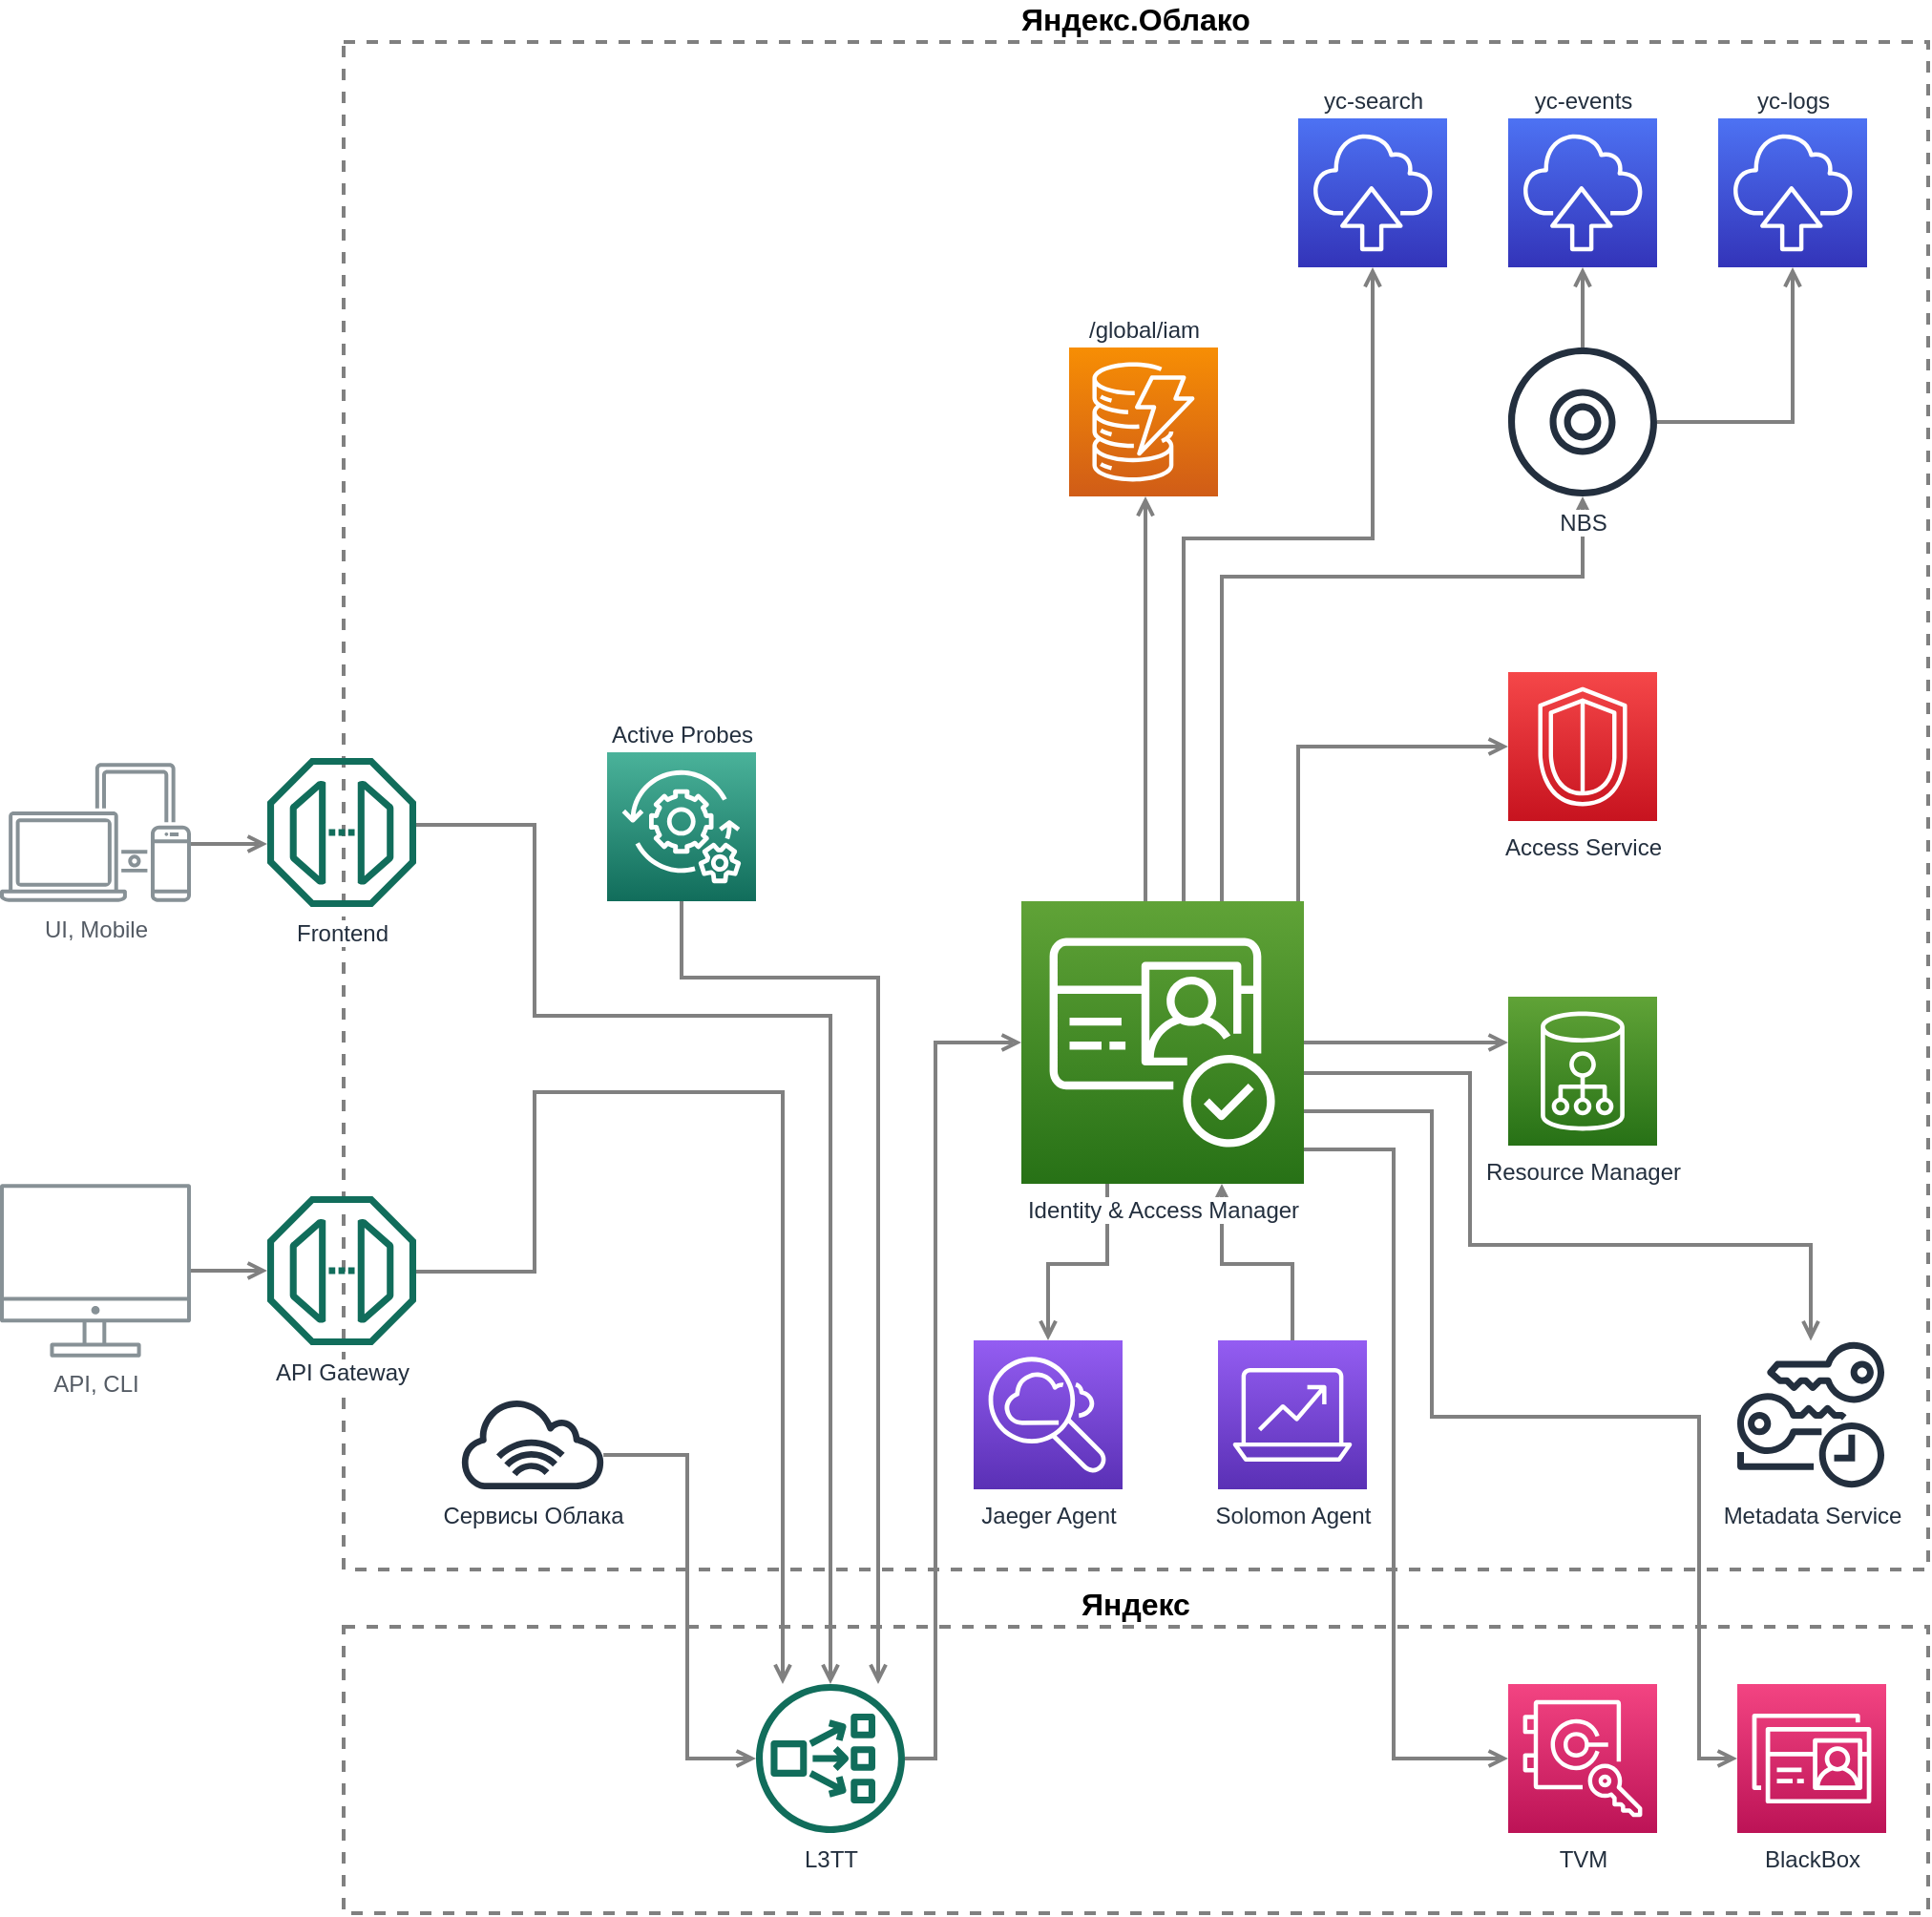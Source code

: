 <mxfile version="12.7.0" type="device"><diagram id="Ht1M8jgEwFfnCIfOTk4-" name="Page-1"><mxGraphModel dx="2524" dy="1579" grid="1" gridSize="10" guides="1" tooltips="1" connect="1" arrows="1" fold="1" page="1" pageScale="1" pageWidth="1169" pageHeight="827" math="0" shadow="0"><root><mxCell id="0"/><mxCell id="1" parent="0"/><mxCell id="xaTdrECoSGB3_0b03LoP-50" value="&lt;div style=&quot;font-size: 16px;&quot;&gt;Яндекс.Облако&lt;/div&gt;" style="rounded=0;whiteSpace=wrap;html=1;strokeColor=#808080;strokeWidth=2;fillColor=none;gradientColor=#F34482;dashed=1;labelPosition=center;verticalLabelPosition=top;align=center;verticalAlign=bottom;fontSize=16;fontStyle=1" parent="1" vertex="1"><mxGeometry x="150" y="-340" width="830" height="800" as="geometry"/></mxCell><mxCell id="DNAT5pS3erkHpioKnc6O-41" value="Resource Manager" style="outlineConnect=0;fontColor=#232F3E;gradientColor=#60A337;gradientDirection=north;fillColor=#277116;strokeColor=#ffffff;dashed=0;verticalLabelPosition=bottom;verticalAlign=top;align=center;html=1;fontSize=12;fontStyle=0;aspect=fixed;shape=mxgraph.aws4.resourceIcon;resIcon=mxgraph.aws4.cloud_directory;" parent="1" vertex="1"><mxGeometry x="760" y="160" width="78" height="78" as="geometry"/></mxCell><mxCell id="DNAT5pS3erkHpioKnc6O-38" value="&lt;div style=&quot;font-size: 16px&quot;&gt;Яндекс&lt;/div&gt;" style="rounded=0;whiteSpace=wrap;html=1;strokeColor=#808080;strokeWidth=2;fillColor=none;gradientColor=#F34482;dashed=1;labelPosition=center;verticalLabelPosition=top;align=center;verticalAlign=bottom;fontSize=16;fontStyle=1" parent="1" vertex="1"><mxGeometry x="150" y="490" width="830" height="150" as="geometry"/></mxCell><mxCell id="DNAT5pS3erkHpioKnc6O-37" value="" style="edgeStyle=orthogonalEdgeStyle;html=1;endArrow=open;elbow=vertical;startArrow=none;startFill=0;strokeColor=#808080;rounded=0;strokeWidth=2;endFill=0;" parent="1" source="DNAT5pS3erkHpioKnc6O-33" edge="1"><mxGeometry width="100" relative="1" as="geometry"><mxPoint x="510" y="350" as="sourcePoint"/><mxPoint x="610" y="258" as="targetPoint"/><Array as="points"><mxPoint x="647" y="300"/><mxPoint x="610" y="300"/></Array></mxGeometry></mxCell><mxCell id="DNAT5pS3erkHpioKnc6O-36" value="" style="edgeStyle=orthogonalEdgeStyle;html=1;endArrow=none;elbow=vertical;startArrow=open;startFill=0;strokeColor=#808080;rounded=0;strokeWidth=2;endFill=0;" parent="1" source="DNAT5pS3erkHpioKnc6O-34" edge="1"><mxGeometry width="100" relative="1" as="geometry"><mxPoint x="809" y="350" as="sourcePoint"/><mxPoint x="550" y="258" as="targetPoint"/><Array as="points"><mxPoint x="519" y="300"/><mxPoint x="550" y="300"/></Array></mxGeometry></mxCell><mxCell id="DNAT5pS3erkHpioKnc6O-11" value="" style="edgeStyle=orthogonalEdgeStyle;html=1;endArrow=none;elbow=vertical;startArrow=open;startFill=0;strokeColor=#808080;rounded=0;strokeWidth=2;endFill=0;" parent="1" source="DNAT5pS3erkHpioKnc6O-27" target="DNAT5pS3erkHpioKnc6O-10" edge="1"><mxGeometry width="100" relative="1" as="geometry"><mxPoint x="610" y="389" as="sourcePoint"/><mxPoint x="503" y="240" as="targetPoint"/><Array as="points"><mxPoint x="330" y="559"/><mxPoint x="330" y="400"/></Array></mxGeometry></mxCell><mxCell id="xaTdrECoSGB3_0b03LoP-44" value="" style="html=1;endArrow=none;elbow=vertical;startArrow=open;startFill=0;strokeColor=#808080;strokeWidth=2;endFill=0;rounded=0;edgeStyle=orthogonalEdgeStyle;" parent="1" source="DNAT5pS3erkHpioKnc6O-27" target="xaTdrECoSGB3_0b03LoP-23" edge="1"><mxGeometry width="100" relative="1" as="geometry"><mxPoint x="1040" y="264.075" as="sourcePoint"/><mxPoint x="780" y="380" as="targetPoint"/><Array as="points"><mxPoint x="430" y="150"/><mxPoint x="327" y="150"/></Array></mxGeometry></mxCell><mxCell id="UEzPUAAOIrF-is8g5C7q-109" value="API, CLI" style="outlineConnect=0;gradientColor=none;fontColor=#545B64;strokeColor=none;fillColor=#879196;dashed=0;verticalLabelPosition=bottom;verticalAlign=top;align=center;html=1;fontSize=12;fontStyle=0;aspect=fixed;shape=mxgraph.aws4.illustration_desktop;pointerEvents=1;labelBackgroundColor=#ffffff;" parent="1" vertex="1"><mxGeometry x="-30" y="258" width="100" height="91" as="geometry"/></mxCell><mxCell id="xaTdrECoSGB3_0b03LoP-2" value="UI, Mobile" style="outlineConnect=0;gradientColor=none;fontColor=#545B64;strokeColor=none;fillColor=#879196;dashed=0;verticalLabelPosition=bottom;verticalAlign=top;align=center;html=1;fontSize=12;fontStyle=0;aspect=fixed;shape=mxgraph.aws4.illustration_devices;pointerEvents=1" parent="1" vertex="1"><mxGeometry x="-30" y="37.5" width="100" height="73" as="geometry"/></mxCell><mxCell id="xaTdrECoSGB3_0b03LoP-3" value="/global/iam" style="outlineConnect=0;fontColor=#232F3E;gradientColor=#F78E04;gradientDirection=north;fillColor=#D05C17;strokeColor=#ffffff;dashed=0;verticalLabelPosition=top;verticalAlign=bottom;align=center;html=1;fontSize=12;fontStyle=0;aspect=fixed;shape=mxgraph.aws4.resourceIcon;resIcon=mxgraph.aws4.dynamodb;labelPosition=center;" parent="1" vertex="1"><mxGeometry x="530" y="-180" width="78" height="78" as="geometry"/></mxCell><mxCell id="xaTdrECoSGB3_0b03LoP-9" value="Access Service" style="outlineConnect=0;fontColor=#232F3E;gradientColor=#F54749;gradientDirection=north;fillColor=#C7131F;strokeColor=#ffffff;dashed=0;verticalLabelPosition=bottom;verticalAlign=top;align=center;html=1;fontSize=12;fontStyle=0;aspect=fixed;shape=mxgraph.aws4.resourceIcon;resIcon=mxgraph.aws4.security_identity_and_compliance;" parent="1" vertex="1"><mxGeometry x="760" y="-10" width="78" height="78" as="geometry"/></mxCell><mxCell id="xaTdrECoSGB3_0b03LoP-35" value="" style="edgeStyle=orthogonalEdgeStyle;html=1;endArrow=none;elbow=vertical;startArrow=open;startFill=0;strokeColor=#808080;rounded=0;strokeWidth=2;endFill=0;" parent="1" source="xaTdrECoSGB3_0b03LoP-3" edge="1"><mxGeometry width="100" relative="1" as="geometry"><mxPoint x="650" y="20" as="sourcePoint"/><mxPoint x="570" y="110" as="targetPoint"/><Array as="points"><mxPoint x="570" y="20"/><mxPoint x="570" y="20"/></Array></mxGeometry></mxCell><mxCell id="xaTdrECoSGB3_0b03LoP-56" value="" style="edgeStyle=orthogonalEdgeStyle;html=1;endArrow=none;elbow=vertical;startArrow=open;startFill=0;strokeColor=#808080;rounded=0;strokeWidth=2;endFill=0;" parent="1" target="xaTdrECoSGB3_0b03LoP-2" edge="1"><mxGeometry width="100" relative="1" as="geometry"><mxPoint x="110" y="80" as="sourcePoint"/><mxPoint x="-130" y="103" as="targetPoint"/><Array as="points"><mxPoint x="80" y="80"/><mxPoint x="80" y="80"/></Array></mxGeometry></mxCell><mxCell id="xaTdrECoSGB3_0b03LoP-57" value="" style="edgeStyle=orthogonalEdgeStyle;html=1;endArrow=none;elbow=vertical;startArrow=open;startFill=0;strokeColor=#808080;rounded=0;strokeWidth=2;endFill=0;" parent="1" source="DNAT5pS3erkHpioKnc6O-23" target="UEzPUAAOIrF-is8g5C7q-109" edge="1"><mxGeometry width="100" relative="1" as="geometry"><mxPoint x="110" y="303.5" as="sourcePoint"/><mxPoint x="41" y="472" as="targetPoint"/><Array as="points"/></mxGeometry></mxCell><mxCell id="xaTdrECoSGB3_0b03LoP-59" value="" style="edgeStyle=orthogonalEdgeStyle;html=1;endArrow=none;elbow=vertical;startArrow=open;startFill=0;strokeColor=#808080;rounded=0;strokeWidth=2;endFill=0;" parent="1" source="DNAT5pS3erkHpioKnc6O-27" edge="1"><mxGeometry width="100" relative="1" as="geometry"><mxPoint x="380" y="162" as="sourcePoint"/><mxPoint x="188" y="70" as="targetPoint"/><Array as="points"><mxPoint x="405" y="170"/><mxPoint x="250" y="170"/><mxPoint x="250" y="70"/></Array></mxGeometry></mxCell><mxCell id="xaTdrECoSGB3_0b03LoP-64" value="" style="edgeStyle=orthogonalEdgeStyle;html=1;endArrow=none;elbow=vertical;startArrow=open;startFill=0;strokeColor=#808080;rounded=0;strokeWidth=2;endFill=0;" parent="1" source="DNAT5pS3erkHpioKnc6O-27" edge="1"><mxGeometry width="100" relative="1" as="geometry"><mxPoint x="390" y="290" as="sourcePoint"/><mxPoint x="188" y="304" as="targetPoint"/><Array as="points"><mxPoint x="380" y="210"/><mxPoint x="250" y="210"/><mxPoint x="250" y="304"/></Array></mxGeometry></mxCell><mxCell id="xaTdrECoSGB3_0b03LoP-23" value="Active Probes" style="outlineConnect=0;fontColor=#232F3E;gradientColor=#4AB29A;gradientDirection=north;fillColor=#116D5B;strokeColor=#ffffff;dashed=0;verticalLabelPosition=top;verticalAlign=bottom;align=center;html=1;fontSize=12;fontStyle=0;aspect=fixed;shape=mxgraph.aws4.resourceIcon;resIcon=mxgraph.aws4.managed_services;labelBackgroundColor=#ffffff;labelPosition=center;" parent="1" vertex="1"><mxGeometry x="288" y="32" width="78" height="78" as="geometry"/></mxCell><mxCell id="DNAT5pS3erkHpioKnc6O-6" value="" style="edgeStyle=orthogonalEdgeStyle;html=1;endArrow=none;elbow=vertical;startArrow=open;startFill=0;strokeColor=#808080;rounded=0;strokeWidth=2;endFill=0;" parent="1" edge="1" target="DNAT5pS3erkHpioKnc6O-40" source="DNAT5pS3erkHpioKnc6O-41"><mxGeometry width="100" relative="1" as="geometry"><mxPoint x="760" y="199" as="sourcePoint"/><mxPoint x="653" y="199" as="targetPoint"/><Array as="points"><mxPoint x="740" y="184"/><mxPoint x="740" y="184"/></Array></mxGeometry></mxCell><mxCell id="DNAT5pS3erkHpioKnc6O-8" value="" style="edgeStyle=orthogonalEdgeStyle;html=1;endArrow=none;elbow=vertical;startArrow=open;startFill=0;strokeColor=#808080;rounded=0;strokeWidth=2;endFill=0;" parent="1" source="xaTdrECoSGB3_0b03LoP-9" edge="1" target="DNAT5pS3erkHpioKnc6O-40"><mxGeometry width="100" relative="1" as="geometry"><mxPoint x="979" y="160" as="sourcePoint"/><mxPoint x="640" y="110" as="targetPoint"/><Array as="points"><mxPoint x="650" y="29"/></Array></mxGeometry></mxCell><mxCell id="DNAT5pS3erkHpioKnc6O-10" value="Сервисы Облака" style="outlineConnect=0;fontColor=#232F3E;gradientColor=none;fillColor=#232F3E;strokeColor=none;dashed=0;verticalLabelPosition=bottom;verticalAlign=top;align=center;html=1;fontSize=12;fontStyle=0;aspect=fixed;pointerEvents=1;shape=mxgraph.aws4.internet_alt1;" parent="1" vertex="1"><mxGeometry x="210" y="370" width="78" height="48" as="geometry"/></mxCell><mxCell id="DNAT5pS3erkHpioKnc6O-22" value="Frontend" style="outlineConnect=0;fontColor=#232F3E;gradientColor=none;fillColor=#116D5B;strokeColor=none;dashed=0;verticalLabelPosition=bottom;verticalAlign=top;align=center;html=1;fontSize=12;fontStyle=0;aspect=fixed;pointerEvents=1;shape=mxgraph.aws4.endpoint;labelBackgroundColor=#ffffff;" parent="1" vertex="1"><mxGeometry x="110" y="35" width="78" height="78" as="geometry"/></mxCell><mxCell id="DNAT5pS3erkHpioKnc6O-23" value="API Gateway" style="outlineConnect=0;fontColor=#232F3E;gradientColor=none;fillColor=#116D5B;strokeColor=none;dashed=0;verticalLabelPosition=bottom;verticalAlign=top;align=center;html=1;fontSize=12;fontStyle=0;aspect=fixed;pointerEvents=1;shape=mxgraph.aws4.endpoint;labelBackgroundColor=#ffffff;" parent="1" vertex="1"><mxGeometry x="110" y="264.5" width="78" height="78" as="geometry"/></mxCell><mxCell id="DNAT5pS3erkHpioKnc6O-27" value="L3TT" style="outlineConnect=0;fontColor=#232F3E;gradientColor=none;fillColor=#116D5B;strokeColor=none;dashed=0;verticalLabelPosition=bottom;verticalAlign=top;align=center;html=1;fontSize=12;fontStyle=0;aspect=fixed;pointerEvents=1;shape=mxgraph.aws4.network_load_balancer;labelBackgroundColor=#ffffff;" parent="1" vertex="1"><mxGeometry x="366" y="520" width="78" height="78" as="geometry"/></mxCell><mxCell id="DNAT5pS3erkHpioKnc6O-29" value="" style="edgeStyle=orthogonalEdgeStyle;html=1;endArrow=none;elbow=vertical;startArrow=open;startFill=0;strokeColor=#808080;rounded=0;strokeWidth=2;endFill=0;" parent="1" target="DNAT5pS3erkHpioKnc6O-27" edge="1"><mxGeometry width="100" relative="1" as="geometry"><mxPoint x="505" y="184" as="sourcePoint"/><mxPoint x="30" y="90" as="targetPoint"/><Array as="points"><mxPoint x="460" y="184"/><mxPoint x="460" y="559"/></Array></mxGeometry></mxCell><mxCell id="DNAT5pS3erkHpioKnc6O-33" value="Solomon Agent" style="outlineConnect=0;fontColor=#232F3E;gradientColor=#945DF2;gradientDirection=north;fillColor=#5A30B5;strokeColor=#ffffff;dashed=0;verticalLabelPosition=bottom;verticalAlign=top;align=center;html=1;fontSize=12;fontStyle=0;aspect=fixed;shape=mxgraph.aws4.resourceIcon;resIcon=mxgraph.aws4.analytics;labelBackgroundColor=#ffffff;" parent="1" vertex="1"><mxGeometry x="608" y="340" width="78" height="78" as="geometry"/></mxCell><mxCell id="DNAT5pS3erkHpioKnc6O-34" value="Jaeger Agent" style="outlineConnect=0;fontColor=#232F3E;gradientColor=#945DF2;gradientDirection=north;fillColor=#5A30B5;strokeColor=#ffffff;dashed=0;verticalLabelPosition=bottom;verticalAlign=top;align=center;html=1;fontSize=12;fontStyle=0;aspect=fixed;shape=mxgraph.aws4.resourceIcon;resIcon=mxgraph.aws4.cloudsearch;labelBackgroundColor=#ffffff;" parent="1" vertex="1"><mxGeometry x="480" y="340" width="78" height="78" as="geometry"/></mxCell><mxCell id="DNAT5pS3erkHpioKnc6O-40" value="Identity &amp;amp; Access Manager" style="outlineConnect=0;fontColor=#232F3E;gradientColor=#60A337;gradientDirection=north;fillColor=#277116;strokeColor=#ffffff;dashed=0;verticalLabelPosition=bottom;verticalAlign=top;align=center;html=1;fontSize=12;fontStyle=0;aspect=fixed;shape=mxgraph.aws4.resourceIcon;resIcon=mxgraph.aws4.cognito;labelBackgroundColor=#ffffff;" parent="1" vertex="1"><mxGeometry x="505" y="110" width="148" height="148" as="geometry"/></mxCell><mxCell id="DNAT5pS3erkHpioKnc6O-43" value="TVM" style="outlineConnect=0;fontColor=#232F3E;gradientColor=#F34482;gradientDirection=north;fillColor=#BC1356;strokeColor=#ffffff;dashed=0;verticalLabelPosition=bottom;verticalAlign=top;align=center;html=1;fontSize=12;fontStyle=0;aspect=fixed;shape=mxgraph.aws4.resourceIcon;resIcon=mxgraph.aws4.cloudhsm;labelBackgroundColor=#ffffff;" parent="1" vertex="1"><mxGeometry x="760" y="520" width="78" height="78" as="geometry"/></mxCell><mxCell id="DNAT5pS3erkHpioKnc6O-44" value="BlackBox" style="outlineConnect=0;fontColor=#232F3E;gradientColor=#F34482;gradientDirection=north;fillColor=#BC1356;strokeColor=#ffffff;dashed=0;verticalLabelPosition=bottom;verticalAlign=top;align=center;html=1;fontSize=12;fontStyle=0;aspect=fixed;shape=mxgraph.aws4.resourceIcon;resIcon=mxgraph.aws4.directory_service;labelBackgroundColor=#ffffff;" parent="1" vertex="1"><mxGeometry x="880" y="520" width="78" height="78" as="geometry"/></mxCell><mxCell id="DNAT5pS3erkHpioKnc6O-45" value="" style="edgeStyle=orthogonalEdgeStyle;html=1;endArrow=none;elbow=vertical;startArrow=open;startFill=0;strokeColor=#808080;rounded=0;strokeWidth=2;endFill=0;" parent="1" source="DNAT5pS3erkHpioKnc6O-43" target="DNAT5pS3erkHpioKnc6O-40" edge="1"><mxGeometry width="100" relative="1" as="geometry"><mxPoint x="770" y="209" as="sourcePoint"/><mxPoint x="663" y="209" as="targetPoint"/><Array as="points"><mxPoint x="700" y="559"/><mxPoint x="700" y="240"/></Array></mxGeometry></mxCell><mxCell id="DNAT5pS3erkHpioKnc6O-46" value="" style="edgeStyle=orthogonalEdgeStyle;html=1;endArrow=none;elbow=vertical;startArrow=open;startFill=0;strokeColor=#808080;rounded=0;strokeWidth=2;endFill=0;" parent="1" source="DNAT5pS3erkHpioKnc6O-44" target="DNAT5pS3erkHpioKnc6O-40" edge="1"><mxGeometry width="100" relative="1" as="geometry"><mxPoint x="770" y="605" as="sourcePoint"/><mxPoint x="663" y="194" as="targetPoint"/><Array as="points"><mxPoint x="860" y="559"/><mxPoint x="860" y="380"/><mxPoint x="720" y="380"/><mxPoint x="720" y="220"/></Array></mxGeometry></mxCell><mxCell id="jSQoRJgO-Uo_yyg72Ovo-7" value="yc-events" style="outlineConnect=0;fontColor=#232F3E;gradientColor=#4D72F3;gradientDirection=north;fillColor=#3334B9;strokeColor=#ffffff;dashed=0;verticalLabelPosition=top;verticalAlign=bottom;align=center;html=1;fontSize=12;fontStyle=0;aspect=fixed;shape=mxgraph.aws4.resourceIcon;resIcon=mxgraph.aws4.migration_and_transfer;labelPosition=center;" vertex="1" parent="1"><mxGeometry x="760" y="-300" width="78" height="78" as="geometry"/></mxCell><mxCell id="jSQoRJgO-Uo_yyg72Ovo-12" value="yc-logs" style="outlineConnect=0;fontColor=#232F3E;gradientColor=#4D72F3;gradientDirection=north;fillColor=#3334B9;strokeColor=#ffffff;dashed=0;verticalLabelPosition=top;verticalAlign=bottom;align=center;html=1;fontSize=12;fontStyle=0;aspect=fixed;shape=mxgraph.aws4.resourceIcon;resIcon=mxgraph.aws4.migration_and_transfer;labelPosition=center;" vertex="1" parent="1"><mxGeometry x="870" y="-300" width="78" height="78" as="geometry"/></mxCell><mxCell id="jSQoRJgO-Uo_yyg72Ovo-13" value="" style="edgeStyle=orthogonalEdgeStyle;html=1;endArrow=none;elbow=vertical;startArrow=open;startFill=0;strokeColor=#808080;rounded=0;strokeWidth=2;endFill=0;" edge="1" parent="1"><mxGeometry width="100" relative="1" as="geometry"><mxPoint x="799" y="-222" as="sourcePoint"/><mxPoint x="799" y="-180" as="targetPoint"/><Array as="points"><mxPoint x="799" y="-210"/><mxPoint x="799" y="-210"/></Array></mxGeometry></mxCell><mxCell id="jSQoRJgO-Uo_yyg72Ovo-14" value="" style="edgeStyle=orthogonalEdgeStyle;html=1;endArrow=none;elbow=vertical;startArrow=open;startFill=0;strokeColor=#808080;rounded=0;strokeWidth=2;endFill=0;" edge="1" parent="1" target="jSQoRJgO-Uo_yyg72Ovo-11"><mxGeometry width="100" relative="1" as="geometry"><mxPoint x="909" y="-222" as="sourcePoint"/><mxPoint x="820" y="-180" as="targetPoint"/><Array as="points"><mxPoint x="909" y="-141"/></Array></mxGeometry></mxCell><mxCell id="jSQoRJgO-Uo_yyg72Ovo-15" value="" style="edgeStyle=orthogonalEdgeStyle;html=1;endArrow=none;elbow=vertical;startArrow=open;startFill=0;strokeColor=#808080;rounded=0;strokeWidth=2;endFill=0;" edge="1" parent="1" target="DNAT5pS3erkHpioKnc6O-40"><mxGeometry width="100" relative="1" as="geometry"><mxPoint x="799" y="-102" as="sourcePoint"/><mxPoint x="600" y="110" as="targetPoint"/><Array as="points"><mxPoint x="799" y="-60"/><mxPoint x="610" y="-60"/></Array></mxGeometry></mxCell><mxCell id="jSQoRJgO-Uo_yyg72Ovo-11" value="NBS" style="outlineConnect=0;fontColor=#232F3E;gradientColor=none;fillColor=#232F3E;strokeColor=none;dashed=0;verticalLabelPosition=bottom;verticalAlign=top;align=center;html=1;fontSize=12;fontStyle=0;aspect=fixed;pointerEvents=1;shape=mxgraph.aws4.disk;labelBackgroundColor=#ffffff;" vertex="1" parent="1"><mxGeometry x="760" y="-180" width="78" height="78" as="geometry"/></mxCell><mxCell id="jSQoRJgO-Uo_yyg72Ovo-18" value="yc-search" style="outlineConnect=0;fontColor=#232F3E;gradientColor=#4D72F3;gradientDirection=north;fillColor=#3334B9;strokeColor=#ffffff;dashed=0;verticalLabelPosition=top;verticalAlign=bottom;align=center;html=1;fontSize=12;fontStyle=0;aspect=fixed;shape=mxgraph.aws4.resourceIcon;resIcon=mxgraph.aws4.migration_and_transfer;labelPosition=center;" vertex="1" parent="1"><mxGeometry x="650" y="-300" width="78" height="78" as="geometry"/></mxCell><mxCell id="jSQoRJgO-Uo_yyg72Ovo-19" value="" style="edgeStyle=orthogonalEdgeStyle;html=1;endArrow=none;elbow=vertical;startArrow=open;startFill=0;strokeColor=#808080;rounded=0;strokeWidth=2;endFill=0;" edge="1" parent="1" source="jSQoRJgO-Uo_yyg72Ovo-18" target="DNAT5pS3erkHpioKnc6O-40"><mxGeometry width="100" relative="1" as="geometry"><mxPoint x="809" y="-92" as="sourcePoint"/><mxPoint x="610" y="120" as="targetPoint"/><Array as="points"><mxPoint x="689" y="-80"/><mxPoint x="590" y="-80"/></Array></mxGeometry></mxCell><mxCell id="jSQoRJgO-Uo_yyg72Ovo-20" value="Metadata Service" style="outlineConnect=0;fontColor=#232F3E;gradientColor=none;fillColor=#232F3E;strokeColor=none;dashed=0;verticalLabelPosition=bottom;verticalAlign=top;align=center;html=1;fontSize=12;fontStyle=0;aspect=fixed;pointerEvents=1;shape=mxgraph.aws4.temporary_security_credential;labelBackgroundColor=#ffffff;" vertex="1" parent="1"><mxGeometry x="880" y="340" width="77" height="78" as="geometry"/></mxCell><mxCell id="jSQoRJgO-Uo_yyg72Ovo-22" value="" style="edgeStyle=orthogonalEdgeStyle;html=1;endArrow=none;elbow=vertical;startArrow=open;startFill=0;strokeColor=#808080;rounded=0;strokeWidth=2;endFill=0;" edge="1" parent="1" target="DNAT5pS3erkHpioKnc6O-40"><mxGeometry width="100" relative="1" as="geometry"><mxPoint x="918.5" y="340.19" as="sourcePoint"/><mxPoint x="653" y="220" as="targetPoint"/><Array as="points"><mxPoint x="919" y="290"/><mxPoint x="740" y="290"/><mxPoint x="740" y="200"/></Array></mxGeometry></mxCell></root></mxGraphModel></diagram></mxfile>